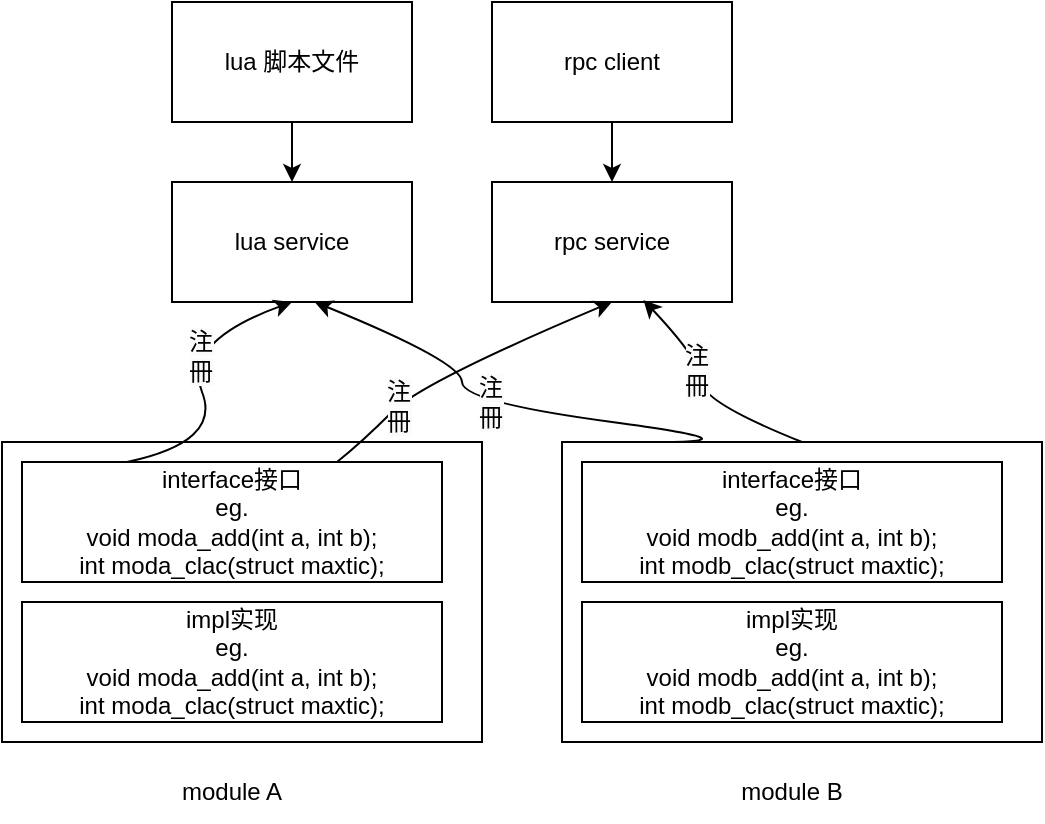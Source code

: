 <mxfile version="26.0.4" pages="7">
  <diagram id="p7Oybe_Z-E568J4LdvRU" name="第 5 页">
    <mxGraphModel dx="780" dy="504" grid="1" gridSize="10" guides="1" tooltips="1" connect="1" arrows="1" fold="1" page="1" pageScale="1" pageWidth="827" pageHeight="1169" math="0" shadow="0">
      <root>
        <mxCell id="0" />
        <mxCell id="1" parent="0" />
        <mxCell id="MAJ0qi9T3jxDejNJMVHi-10" value="" style="rounded=0;whiteSpace=wrap;html=1;" vertex="1" parent="1">
          <mxGeometry x="90" y="240" width="240" height="150" as="geometry" />
        </mxCell>
        <mxCell id="MAJ0qi9T3jxDejNJMVHi-1" value="lua service" style="rounded=0;whiteSpace=wrap;html=1;" vertex="1" parent="1">
          <mxGeometry x="175" y="110" width="120" height="60" as="geometry" />
        </mxCell>
        <mxCell id="MAJ0qi9T3jxDejNJMVHi-2" value="&lt;span style=&quot;background-color: transparent; color: light-dark(rgb(0, 0, 0), rgb(255, 255, 255));&quot;&gt;rpc service&lt;/span&gt;" style="rounded=0;whiteSpace=wrap;html=1;" vertex="1" parent="1">
          <mxGeometry x="335" y="110" width="120" height="60" as="geometry" />
        </mxCell>
        <mxCell id="MAJ0qi9T3jxDejNJMVHi-3" value="interface接口&lt;div&gt;eg.&lt;/div&gt;&lt;div&gt;void moda_add(int a, int b);&lt;/div&gt;&lt;div&gt;int moda_clac(struct maxtic);&lt;/div&gt;" style="rounded=0;whiteSpace=wrap;html=1;" vertex="1" parent="1">
          <mxGeometry x="100" y="250" width="210" height="60" as="geometry" />
        </mxCell>
        <mxCell id="MAJ0qi9T3jxDejNJMVHi-6" value="" style="curved=1;endArrow=classic;html=1;rounded=0;exitX=0.25;exitY=0;exitDx=0;exitDy=0;entryX=0.5;entryY=1;entryDx=0;entryDy=0;" edge="1" parent="1" source="MAJ0qi9T3jxDejNJMVHi-3" target="MAJ0qi9T3jxDejNJMVHi-1">
          <mxGeometry width="50" height="50" relative="1" as="geometry">
            <mxPoint x="150" y="240" as="sourcePoint" />
            <mxPoint x="200" y="190" as="targetPoint" />
            <Array as="points">
              <mxPoint x="200" y="240" />
              <mxPoint x="180" y="190" />
            </Array>
          </mxGeometry>
        </mxCell>
        <mxCell id="MAJ0qi9T3jxDejNJMVHi-21" value="&lt;span style=&quot;font-size: 12px; text-wrap: wrap; background-color: rgb(251, 251, 251);&quot;&gt;注冊&lt;/span&gt;" style="edgeLabel;html=1;align=center;verticalAlign=middle;resizable=0;points=[];" vertex="1" connectable="0" parent="MAJ0qi9T3jxDejNJMVHi-6">
          <mxGeometry x="0.157" y="-6" relative="1" as="geometry">
            <mxPoint as="offset" />
          </mxGeometry>
        </mxCell>
        <mxCell id="MAJ0qi9T3jxDejNJMVHi-9" value="" style="curved=1;endArrow=classic;html=1;rounded=0;exitX=0.75;exitY=0;exitDx=0;exitDy=0;entryX=0.5;entryY=1;entryDx=0;entryDy=0;" edge="1" parent="1" source="MAJ0qi9T3jxDejNJMVHi-3" target="MAJ0qi9T3jxDejNJMVHi-2">
          <mxGeometry width="50" height="50" relative="1" as="geometry">
            <mxPoint x="220" y="240" as="sourcePoint" />
            <mxPoint x="270" y="190" as="targetPoint" />
            <Array as="points">
              <mxPoint x="270" y="240" />
              <mxPoint x="300" y="210" />
            </Array>
          </mxGeometry>
        </mxCell>
        <mxCell id="MAJ0qi9T3jxDejNJMVHi-23" value="&lt;span style=&quot;font-size: 12px; text-wrap: wrap; background-color: rgb(251, 251, 251);&quot;&gt;注冊&lt;/span&gt;" style="edgeLabel;html=1;align=center;verticalAlign=middle;resizable=0;points=[];" vertex="1" connectable="0" parent="MAJ0qi9T3jxDejNJMVHi-9">
          <mxGeometry x="-0.487" y="1" relative="1" as="geometry">
            <mxPoint as="offset" />
          </mxGeometry>
        </mxCell>
        <mxCell id="MAJ0qi9T3jxDejNJMVHi-11" value="impl实现&lt;div&gt;eg.&lt;/div&gt;&lt;div&gt;void moda_add(int a, int b);&lt;/div&gt;&lt;div&gt;int moda_clac(struct maxtic);&lt;/div&gt;" style="rounded=0;whiteSpace=wrap;html=1;" vertex="1" parent="1">
          <mxGeometry x="100" y="320" width="210" height="60" as="geometry" />
        </mxCell>
        <mxCell id="MAJ0qi9T3jxDejNJMVHi-12" value="module A" style="text;html=1;align=center;verticalAlign=middle;whiteSpace=wrap;rounded=0;" vertex="1" parent="1">
          <mxGeometry x="175" y="400" width="60" height="30" as="geometry" />
        </mxCell>
        <mxCell id="MAJ0qi9T3jxDejNJMVHi-13" value="" style="rounded=0;whiteSpace=wrap;html=1;" vertex="1" parent="1">
          <mxGeometry x="370" y="240" width="240" height="150" as="geometry" />
        </mxCell>
        <mxCell id="MAJ0qi9T3jxDejNJMVHi-14" value="interface接口&lt;div&gt;eg.&lt;/div&gt;&lt;div&gt;void modb_add(int a, int b);&lt;/div&gt;&lt;div&gt;int modb_clac(struct maxtic);&lt;/div&gt;" style="rounded=0;whiteSpace=wrap;html=1;" vertex="1" parent="1">
          <mxGeometry x="380" y="250" width="210" height="60" as="geometry" />
        </mxCell>
        <mxCell id="MAJ0qi9T3jxDejNJMVHi-15" value="impl实现&lt;div&gt;eg.&lt;/div&gt;&lt;div&gt;void modb_add(int a, int b);&lt;/div&gt;&lt;div&gt;int modb_clac(struct maxtic);&lt;/div&gt;" style="rounded=0;whiteSpace=wrap;html=1;" vertex="1" parent="1">
          <mxGeometry x="380" y="320" width="210" height="60" as="geometry" />
        </mxCell>
        <mxCell id="MAJ0qi9T3jxDejNJMVHi-16" value="module B" style="text;html=1;align=center;verticalAlign=middle;whiteSpace=wrap;rounded=0;" vertex="1" parent="1">
          <mxGeometry x="455" y="400" width="60" height="30" as="geometry" />
        </mxCell>
        <mxCell id="MAJ0qi9T3jxDejNJMVHi-17" value="" style="curved=1;endArrow=classic;html=1;rounded=0;entryX=0.594;entryY=1;entryDx=0;entryDy=0;entryPerimeter=0;" edge="1" parent="1" target="MAJ0qi9T3jxDejNJMVHi-1">
          <mxGeometry width="50" height="50" relative="1" as="geometry">
            <mxPoint x="420" y="240" as="sourcePoint" />
            <mxPoint x="470" y="190" as="targetPoint" />
            <Array as="points">
              <mxPoint x="470" y="240" />
              <mxPoint x="320" y="220" />
              <mxPoint x="320" y="200" />
            </Array>
          </mxGeometry>
        </mxCell>
        <mxCell id="MAJ0qi9T3jxDejNJMVHi-22" value="&lt;span style=&quot;font-size: 12px; text-wrap: wrap; background-color: rgb(251, 251, 251);&quot;&gt;注冊&lt;/span&gt;" style="edgeLabel;html=1;align=center;verticalAlign=middle;resizable=0;points=[];" vertex="1" connectable="0" parent="MAJ0qi9T3jxDejNJMVHi-17">
          <mxGeometry x="0.251" y="-2" relative="1" as="geometry">
            <mxPoint as="offset" />
          </mxGeometry>
        </mxCell>
        <mxCell id="MAJ0qi9T3jxDejNJMVHi-18" value="" style="curved=1;endArrow=classic;html=1;rounded=0;exitX=0.5;exitY=0;exitDx=0;exitDy=0;entryX=0.631;entryY=0.983;entryDx=0;entryDy=0;entryPerimeter=0;" edge="1" parent="1" source="MAJ0qi9T3jxDejNJMVHi-13" target="MAJ0qi9T3jxDejNJMVHi-2">
          <mxGeometry width="50" height="50" relative="1" as="geometry">
            <mxPoint x="500" y="190" as="sourcePoint" />
            <mxPoint x="550" y="140" as="targetPoint" />
            <Array as="points">
              <mxPoint x="440" y="220" />
              <mxPoint x="440" y="200" />
            </Array>
          </mxGeometry>
        </mxCell>
        <mxCell id="MAJ0qi9T3jxDejNJMVHi-24" value="&lt;span style=&quot;font-size: 12px; text-wrap: wrap; background-color: rgb(251, 251, 251);&quot;&gt;注冊&lt;/span&gt;" style="edgeLabel;html=1;align=center;verticalAlign=middle;resizable=0;points=[];" vertex="1" connectable="0" parent="MAJ0qi9T3jxDejNJMVHi-18">
          <mxGeometry x="0.21" y="3" relative="1" as="geometry">
            <mxPoint as="offset" />
          </mxGeometry>
        </mxCell>
        <mxCell id="MAJ0qi9T3jxDejNJMVHi-28" value="" style="edgeStyle=orthogonalEdgeStyle;rounded=0;orthogonalLoop=1;jettySize=auto;html=1;" edge="1" parent="1" source="MAJ0qi9T3jxDejNJMVHi-25" target="MAJ0qi9T3jxDejNJMVHi-2">
          <mxGeometry relative="1" as="geometry" />
        </mxCell>
        <mxCell id="MAJ0qi9T3jxDejNJMVHi-25" value="rpc client" style="rounded=0;whiteSpace=wrap;html=1;" vertex="1" parent="1">
          <mxGeometry x="335" y="20" width="120" height="60" as="geometry" />
        </mxCell>
        <mxCell id="MAJ0qi9T3jxDejNJMVHi-27" value="" style="edgeStyle=orthogonalEdgeStyle;rounded=0;orthogonalLoop=1;jettySize=auto;html=1;" edge="1" parent="1" source="MAJ0qi9T3jxDejNJMVHi-26" target="MAJ0qi9T3jxDejNJMVHi-1">
          <mxGeometry relative="1" as="geometry" />
        </mxCell>
        <mxCell id="MAJ0qi9T3jxDejNJMVHi-26" value="lua 脚本文件" style="rounded=0;whiteSpace=wrap;html=1;" vertex="1" parent="1">
          <mxGeometry x="175" y="20" width="120" height="60" as="geometry" />
        </mxCell>
      </root>
    </mxGraphModel>
  </diagram>
  <diagram name="第 1 页" id="VSTi608KFLKEBMekwP2m">
    <mxGraphModel dx="1607" dy="504" grid="1" gridSize="10" guides="1" tooltips="1" connect="1" arrows="1" fold="1" page="1" pageScale="1" pageWidth="827" pageHeight="1169" math="0" shadow="0">
      <root>
        <mxCell id="0" />
        <mxCell id="1" parent="0" />
        <mxCell id="kPxSVfT08nMhTzmLxQ3_-5" value="ModuleUser" style="swimlane;fontStyle=1;align=center;verticalAlign=top;childLayout=stackLayout;horizontal=1;startSize=26;horizontalStack=0;resizeParent=1;resizeParentMax=0;resizeLast=0;collapsible=1;marginBottom=0;whiteSpace=wrap;html=1;" parent="1" vertex="1">
          <mxGeometry x="-32" y="320" width="150" height="130" as="geometry">
            <mxRectangle x="320" y="220" width="100" height="30" as="alternateBounds" />
          </mxGeometry>
        </mxCell>
        <mxCell id="kPxSVfT08nMhTzmLxQ3_-6" value="+ field: type" style="text;strokeColor=none;fillColor=none;align=left;verticalAlign=top;spacingLeft=4;spacingRight=4;overflow=hidden;rotatable=0;points=[[0,0.5],[1,0.5]];portConstraint=eastwest;whiteSpace=wrap;html=1;" parent="kPxSVfT08nMhTzmLxQ3_-5" vertex="1">
          <mxGeometry y="26" width="150" height="26" as="geometry" />
        </mxCell>
        <mxCell id="kPxSVfT08nMhTzmLxQ3_-14" value="" style="curved=1;endArrow=classic;html=1;rounded=0;entryX=-0.004;entryY=0.271;entryDx=0;entryDy=0;entryPerimeter=0;" parent="kPxSVfT08nMhTzmLxQ3_-5" target="kPxSVfT08nMhTzmLxQ3_-13" edge="1">
          <mxGeometry width="50" height="50" relative="1" as="geometry">
            <mxPoint x="140" y="100" as="sourcePoint" />
            <mxPoint x="190" y="50" as="targetPoint" />
            <Array as="points">
              <mxPoint x="190" y="100" />
              <mxPoint x="150" y="70" />
            </Array>
          </mxGeometry>
        </mxCell>
        <mxCell id="kPxSVfT08nMhTzmLxQ3_-7" value="" style="line;strokeWidth=1;fillColor=none;align=left;verticalAlign=middle;spacingTop=-1;spacingLeft=3;spacingRight=3;rotatable=0;labelPosition=right;points=[];portConstraint=eastwest;strokeColor=inherit;" parent="kPxSVfT08nMhTzmLxQ3_-5" vertex="1">
          <mxGeometry y="52" width="150" height="8" as="geometry" />
        </mxCell>
        <mxCell id="kPxSVfT08nMhTzmLxQ3_-8" value="+ method(type): Info&lt;div&gt;+method(type): Initialize&lt;/div&gt;&lt;div&gt;&lt;span style=&quot;background-color: rgb(30, 30, 30); color: rgb(212, 212, 212); font-family: Consolas, &amp;quot;Courier New&amp;quot;, monospace; font-size: 14px; white-space: pre;&quot;&gt;&lt;span style=&quot;color: rgb(0, 0, 0); font-family: Helvetica; font-size: 12px; white-space: normal; background-color: rgb(251, 251, 251);&quot;&gt;+method(type): Start&lt;/span&gt;&lt;br&gt;&lt;/span&gt;&lt;/div&gt;&lt;div&gt;&lt;span style=&quot;background-color: rgb(30, 30, 30); color: rgb(212, 212, 212); font-family: Consolas, &amp;quot;Courier New&amp;quot;, monospace; font-size: 14px; white-space: pre;&quot;&gt;&lt;span style=&quot;background-color: rgb(30, 30, 30); color: rgb(212, 212, 212);&quot;&gt;&lt;span style=&quot;color: rgb(0, 0, 0); font-family: Helvetica; font-size: 12px; white-space: normal; background-color: rgb(251, 251, 251);&quot;&gt;+method(type): Shutdown&lt;/span&gt;&lt;br&gt;&lt;/span&gt;&lt;/span&gt;&lt;/div&gt;" style="text;strokeColor=none;fillColor=none;align=left;verticalAlign=top;spacingLeft=4;spacingRight=4;overflow=hidden;rotatable=0;points=[[0,0.5],[1,0.5]];portConstraint=eastwest;whiteSpace=wrap;html=1;" parent="kPxSVfT08nMhTzmLxQ3_-5" vertex="1">
          <mxGeometry y="60" width="150" height="70" as="geometry" />
        </mxCell>
        <mxCell id="kPxSVfT08nMhTzmLxQ3_-10" value="ModuleBase" style="swimlane;fontStyle=1;align=center;verticalAlign=top;childLayout=stackLayout;horizontal=1;startSize=26;horizontalStack=0;resizeParent=1;resizeParentMax=0;resizeLast=0;collapsible=1;marginBottom=0;whiteSpace=wrap;html=1;" parent="1" vertex="1">
          <mxGeometry x="238" y="310" width="176" height="160" as="geometry">
            <mxRectangle x="320" y="220" width="100" height="30" as="alternateBounds" />
          </mxGeometry>
        </mxCell>
        <mxCell id="kPxSVfT08nMhTzmLxQ3_-11" value="+ field: type" style="text;strokeColor=none;fillColor=none;align=left;verticalAlign=top;spacingLeft=4;spacingRight=4;overflow=hidden;rotatable=0;points=[[0,0.5],[1,0.5]];portConstraint=eastwest;whiteSpace=wrap;html=1;" parent="kPxSVfT08nMhTzmLxQ3_-10" vertex="1">
          <mxGeometry y="26" width="176" height="26" as="geometry" />
        </mxCell>
        <mxCell id="kPxSVfT08nMhTzmLxQ3_-12" value="" style="line;strokeWidth=1;fillColor=none;align=left;verticalAlign=middle;spacingTop=-1;spacingLeft=3;spacingRight=3;rotatable=0;labelPosition=right;points=[];portConstraint=eastwest;strokeColor=inherit;" parent="kPxSVfT08nMhTzmLxQ3_-10" vertex="1">
          <mxGeometry y="52" width="176" height="8" as="geometry" />
        </mxCell>
        <mxCell id="kPxSVfT08nMhTzmLxQ3_-13" value="+ method(type): NativeHandle&lt;div&gt;+method(type): module_base&lt;/div&gt;&lt;div&gt;+method(type): GenBase&lt;br&gt;&lt;/div&gt;&lt;div&gt;&lt;span style=&quot;background-color: transparent; color: light-dark(rgb(0, 0, 0), rgb(255, 255, 255));&quot;&gt;module_base={&lt;/span&gt;.proxy_fun=[]()&lt;span style=&quot;background-color: transparent; color: light-dark(rgb(0, 0, 0), rgb(255, 255, 255));&quot;&gt;{&lt;/span&gt;&lt;/div&gt;&lt;div&gt;&lt;span style=&quot;white-space: pre;&quot;&gt;&#x9;&lt;/span&gt;this-&amp;gt;func_ptr()&lt;br&gt;&lt;/div&gt;&lt;div&gt;}}&lt;/div&gt;" style="text;strokeColor=none;fillColor=none;align=left;verticalAlign=top;spacingLeft=4;spacingRight=4;overflow=hidden;rotatable=0;points=[[0,0.5],[1,0.5]];portConstraint=eastwest;whiteSpace=wrap;html=1;" parent="kPxSVfT08nMhTzmLxQ3_-10" vertex="1">
          <mxGeometry y="60" width="176" height="100" as="geometry" />
        </mxCell>
        <mxCell id="kPxSVfT08nMhTzmLxQ3_-15" value="&lt;span style=&quot;color: rgb(0, 0, 0); font-family: Helvetica; font-size: 12px; font-style: normal; font-variant-ligatures: normal; font-variant-caps: normal; font-weight: 400; letter-spacing: normal; orphans: 2; text-align: left; text-indent: 0px; text-transform: none; widows: 2; word-spacing: 0px; -webkit-text-stroke-width: 0px; white-space: normal; background-color: rgb(251, 251, 251); text-decoration-thickness: initial; text-decoration-style: initial; text-decoration-color: initial; float: none; display: inline !important;&quot;&gt;通过GenBase建立连接&lt;/span&gt;" style="text;whiteSpace=wrap;html=1;" parent="1" vertex="1">
          <mxGeometry x="158" y="360" width="80" height="40" as="geometry" />
        </mxCell>
        <mxCell id="kPxSVfT08nMhTzmLxQ3_-16" value="&lt;span style=&quot;color: rgb(0, 0, 0); font-family: Helvetica; font-size: 12px; font-style: normal; font-variant-ligatures: normal; font-variant-caps: normal; font-weight: 400; letter-spacing: normal; orphans: 2; text-align: left; text-indent: 0px; text-transform: none; widows: 2; word-spacing: 0px; -webkit-text-stroke-width: 0px; white-space: normal; background-color: rgb(251, 251, 251); text-decoration-thickness: initial; text-decoration-style: initial; text-decoration-color: initial; float: none; display: inline !important;&quot;&gt;This&lt;/span&gt;&lt;div&gt;&lt;span style=&quot;color: rgb(0, 0, 0); font-family: Helvetica; font-size: 12px; font-style: normal; font-variant-ligatures: normal; font-variant-caps: normal; font-weight: 400; letter-spacing: normal; orphans: 2; text-align: left; text-indent: 0px; text-transform: none; widows: 2; word-spacing: 0px; -webkit-text-stroke-width: 0px; white-space: normal; background-color: rgb(251, 251, 251); text-decoration-thickness: initial; text-decoration-style: initial; text-decoration-color: initial; float: none; display: inline !important;&quot;&gt;func_ptr&lt;br&gt;&lt;/span&gt;&lt;/div&gt;" style="text;whiteSpace=wrap;html=1;" parent="1" vertex="1">
          <mxGeometry x="158" y="410" width="80" height="40" as="geometry" />
        </mxCell>
        <mxCell id="kPxSVfT08nMhTzmLxQ3_-17" value="ModuleManager" style="swimlane;fontStyle=1;align=center;verticalAlign=top;childLayout=stackLayout;horizontal=1;startSize=26;horizontalStack=0;resizeParent=1;resizeParentMax=0;resizeLast=0;collapsible=1;marginBottom=0;whiteSpace=wrap;html=1;" parent="1" vertex="1">
          <mxGeometry x="490" y="310" width="176" height="160" as="geometry">
            <mxRectangle x="320" y="220" width="100" height="30" as="alternateBounds" />
          </mxGeometry>
        </mxCell>
        <mxCell id="kPxSVfT08nMhTzmLxQ3_-18" value="+ field: type" style="text;strokeColor=none;fillColor=none;align=left;verticalAlign=top;spacingLeft=4;spacingRight=4;overflow=hidden;rotatable=0;points=[[0,0.5],[1,0.5]];portConstraint=eastwest;whiteSpace=wrap;html=1;" parent="kPxSVfT08nMhTzmLxQ3_-17" vertex="1">
          <mxGeometry y="26" width="176" height="26" as="geometry" />
        </mxCell>
        <mxCell id="kPxSVfT08nMhTzmLxQ3_-19" value="" style="line;strokeWidth=1;fillColor=none;align=left;verticalAlign=middle;spacingTop=-1;spacingLeft=3;spacingRight=3;rotatable=0;labelPosition=right;points=[];portConstraint=eastwest;strokeColor=inherit;" parent="kPxSVfT08nMhTzmLxQ3_-17" vertex="1">
          <mxGeometry y="52" width="176" height="8" as="geometry" />
        </mxCell>
        <mxCell id="kPxSVfT08nMhTzmLxQ3_-20" value="+ method(type): module_reg(name, module_base)" style="text;strokeColor=none;fillColor=none;align=left;verticalAlign=top;spacingLeft=4;spacingRight=4;overflow=hidden;rotatable=0;points=[[0,0.5],[1,0.5]];portConstraint=eastwest;whiteSpace=wrap;html=1;" parent="kPxSVfT08nMhTzmLxQ3_-17" vertex="1">
          <mxGeometry y="60" width="176" height="100" as="geometry" />
        </mxCell>
        <mxCell id="kPxSVfT08nMhTzmLxQ3_-21" value="" style="shape=flexArrow;endArrow=classic;html=1;rounded=0;" parent="1" edge="1">
          <mxGeometry width="50" height="50" relative="1" as="geometry">
            <mxPoint x="430" y="400" as="sourcePoint" />
            <mxPoint x="480" y="400" as="targetPoint" />
          </mxGeometry>
        </mxCell>
        <mxCell id="kPxSVfT08nMhTzmLxQ3_-22" value="" style="endArrow=classic;html=1;rounded=0;" parent="1" edge="1">
          <mxGeometry width="50" height="50" relative="1" as="geometry">
            <mxPoint x="-30" y="560" as="sourcePoint" />
            <mxPoint x="-30" y="740" as="targetPoint" />
          </mxGeometry>
        </mxCell>
        <mxCell id="kPxSVfT08nMhTzmLxQ3_-25" value="FirstDemo实例生成函数注册" style="text;html=1;align=center;verticalAlign=middle;whiteSpace=wrap;rounded=0;" parent="1" vertex="1">
          <mxGeometry x="-12" y="570" width="170" height="30" as="geometry" />
        </mxCell>
        <mxCell id="kPxSVfT08nMhTzmLxQ3_-26" value="&lt;div style=&quot;font-family: Consolas, &amp;quot;Courier New&amp;quot;, monospace; font-size: 14px; line-height: 19px; white-space: pre;&quot;&gt;&lt;div style=&quot;&quot;&gt;&lt;span&gt;FirstDemo实例生成函数注册&lt;/span&gt;&lt;/div&gt;&lt;div style=&quot;&quot;&gt;&lt;span&gt;FirstDemo实例化生成&lt;/span&gt;&lt;/div&gt;&lt;div style=&quot;&quot;&gt;&lt;span&gt;FirstDemo初始化&lt;/span&gt;&lt;/div&gt;&lt;div style=&quot;&quot;&gt;&lt;span&gt;DemoProxy实例化生成&lt;/span&gt;&lt;/div&gt;&lt;div style=&quot;&quot;&gt;&lt;span&gt;存储入库&lt;/span&gt;&lt;/div&gt;&lt;/div&gt;" style="text;html=1;align=center;verticalAlign=middle;whiteSpace=wrap;rounded=0;opacity=0;fontColor=default;" parent="1" vertex="1">
          <mxGeometry x="320" y="540" width="170" height="170" as="geometry" />
        </mxCell>
        <mxCell id="YwEZMmjViKDjky2_eQfH-1" value="" style="rounded=0;whiteSpace=wrap;html=1;" vertex="1" parent="1">
          <mxGeometry x="90" y="830" width="120" height="60" as="geometry" />
        </mxCell>
      </root>
    </mxGraphModel>
  </diagram>
  <diagram id="xKU29Tb6gQPMA29-e2wB" name="逻辑视图">
    <mxGraphModel dx="780" dy="504" grid="1" gridSize="10" guides="1" tooltips="1" connect="1" arrows="1" fold="1" page="1" pageScale="1" pageWidth="827" pageHeight="1169" math="0" shadow="0">
      <root>
        <mxCell id="0" />
        <mxCell id="1" parent="0" />
        <mxCell id="LCYh5nQQWSamm7BlQb3J-1" value="OmniRT" style="rounded=0;whiteSpace=wrap;html=1;" vertex="1" parent="1">
          <mxGeometry x="40" y="780" width="600" height="60" as="geometry" />
        </mxCell>
        <mxCell id="LCYh5nQQWSamm7BlQb3J-2" value="配置模块" style="rounded=0;whiteSpace=wrap;html=1;" vertex="1" parent="1">
          <mxGeometry x="190" y="720" width="120" height="60" as="geometry" />
        </mxCell>
        <mxCell id="LCYh5nQQWSamm7BlQb3J-3" value="规划模块" style="rounded=0;whiteSpace=wrap;html=1;" vertex="1" parent="1">
          <mxGeometry x="350" y="720" width="120" height="60" as="geometry" />
        </mxCell>
        <mxCell id="LCYh5nQQWSamm7BlQb3J-4" value="控制模块" style="rounded=0;whiteSpace=wrap;html=1;" vertex="1" parent="1">
          <mxGeometry x="490" y="720" width="120" height="60" as="geometry" />
        </mxCell>
        <mxCell id="LCYh5nQQWSamm7BlQb3J-5" value="译码模块" style="rounded=0;whiteSpace=wrap;html=1;" vertex="1" parent="1">
          <mxGeometry x="190" y="630" width="120" height="60" as="geometry" />
        </mxCell>
        <mxCell id="LCYh5nQQWSamm7BlQb3J-6" value="执行模块" style="rounded=0;whiteSpace=wrap;html=1;" vertex="1" parent="1">
          <mxGeometry x="350" y="630" width="120" height="60" as="geometry" />
        </mxCell>
        <mxCell id="LCYh5nQQWSamm7BlQb3J-7" value="总线模块" style="rounded=0;whiteSpace=wrap;html=1;" vertex="1" parent="1">
          <mxGeometry x="350" y="555" width="120" height="60" as="geometry" />
        </mxCell>
        <mxCell id="LCYh5nQQWSamm7BlQb3J-8" value="API模块" style="rounded=0;whiteSpace=wrap;html=1;" vertex="1" parent="1">
          <mxGeometry x="190" y="555" width="120" height="60" as="geometry" />
        </mxCell>
        <mxCell id="LCYh5nQQWSamm7BlQb3J-9" value="参数模块" style="rounded=0;whiteSpace=wrap;html=1;" vertex="1" parent="1">
          <mxGeometry x="40" y="720" width="120" height="60" as="geometry" />
        </mxCell>
      </root>
    </mxGraphModel>
  </diagram>
  <diagram id="-MsQ6N11iNX7wWlk4sUh" name="服务管理-逻辑视图">
    <mxGraphModel dx="780" dy="504" grid="1" gridSize="10" guides="1" tooltips="1" connect="1" arrows="1" fold="1" page="1" pageScale="1" pageWidth="827" pageHeight="1169" math="0" shadow="0">
      <root>
        <mxCell id="0" />
        <mxCell id="1" parent="0" />
        <mxCell id="ykf91wH8J-U3qJY3LqKa-13" value="" style="rounded=0;whiteSpace=wrap;html=1;" vertex="1" parent="1">
          <mxGeometry x="100" y="190" width="460" height="280" as="geometry" />
        </mxCell>
        <mxCell id="ykf91wH8J-U3qJY3LqKa-14" value="" style="rounded=0;whiteSpace=wrap;html=1;" vertex="1" parent="1">
          <mxGeometry x="100" y="27" width="460" height="150" as="geometry" />
        </mxCell>
        <mxCell id="ykf91wH8J-U3qJY3LqKa-1" value="DemoBase" style="rounded=0;whiteSpace=wrap;html=1;" vertex="1" parent="1">
          <mxGeometry x="170" y="400" width="380" height="60" as="geometry" />
        </mxCell>
        <mxCell id="ykf91wH8J-U3qJY3LqKa-2" value="FirstDemo" style="rounded=0;whiteSpace=wrap;html=1;" vertex="1" parent="1">
          <mxGeometry x="170" y="330" width="120" height="60" as="geometry" />
        </mxCell>
        <mxCell id="ykf91wH8J-U3qJY3LqKa-3" value="DemoManager" style="rounded=0;whiteSpace=wrap;html=1;" vertex="1" parent="1">
          <mxGeometry x="300" y="260" width="250" height="60" as="geometry" />
        </mxCell>
        <mxCell id="ykf91wH8J-U3qJY3LqKa-4" value="DemoProxy" style="rounded=0;whiteSpace=wrap;html=1;" vertex="1" parent="1">
          <mxGeometry x="170" y="190" width="120" height="60" as="geometry" />
        </mxCell>
        <mxCell id="ykf91wH8J-U3qJY3LqKa-5" value="DemoManagerProxy" style="rounded=0;whiteSpace=wrap;html=1;" vertex="1" parent="1">
          <mxGeometry x="300" y="190" width="250" height="60" as="geometry" />
        </mxCell>
        <mxCell id="ykf91wH8J-U3qJY3LqKa-6" value="demo_base_t" style="rounded=0;whiteSpace=wrap;html=1;" vertex="1" parent="1">
          <mxGeometry x="170" y="107" width="120" height="60" as="geometry" />
        </mxCell>
        <mxCell id="ykf91wH8J-U3qJY3LqKa-7" value="DemoRef" style="rounded=0;whiteSpace=wrap;html=1;" vertex="1" parent="1">
          <mxGeometry x="170" y="37" width="380" height="60" as="geometry" />
        </mxCell>
        <mxCell id="ykf91wH8J-U3qJY3LqKa-8" value="xxxDemo" style="rounded=0;whiteSpace=wrap;html=1;" vertex="1" parent="1">
          <mxGeometry x="430" y="330" width="120" height="60" as="geometry" />
        </mxCell>
        <mxCell id="ykf91wH8J-U3qJY3LqKa-9" value="demo_manager_base_t" style="rounded=0;whiteSpace=wrap;html=1;" vertex="1" parent="1">
          <mxGeometry x="300" y="107" width="250" height="60" as="geometry" />
        </mxCell>
        <mxCell id="ykf91wH8J-U3qJY3LqKa-10" value="xxxDemo" style="rounded=0;whiteSpace=wrap;html=1;" vertex="1" parent="1">
          <mxGeometry x="300" y="330" width="120" height="60" as="geometry" />
        </mxCell>
        <mxCell id="ykf91wH8J-U3qJY3LqKa-11" value="" style="endArrow=none;dashed=1;html=1;rounded=0;" edge="1" parent="1">
          <mxGeometry width="50" height="50" relative="1" as="geometry">
            <mxPoint x="80" y="183" as="sourcePoint" />
            <mxPoint x="560.185" y="183" as="targetPoint" />
          </mxGeometry>
        </mxCell>
        <mxCell id="ykf91wH8J-U3qJY3LqKa-15" value="interface" style="text;html=1;align=center;verticalAlign=middle;whiteSpace=wrap;rounded=0;" vertex="1" parent="1">
          <mxGeometry x="110" y="87" width="60" height="30" as="geometry" />
        </mxCell>
        <mxCell id="ykf91wH8J-U3qJY3LqKa-16" value="impl" style="text;html=1;align=center;verticalAlign=middle;whiteSpace=wrap;rounded=0;" vertex="1" parent="1">
          <mxGeometry x="110" y="290" width="60" height="30" as="geometry" />
        </mxCell>
      </root>
    </mxGraphModel>
  </diagram>
  <diagram id="WC0XONOTPZS_5IwyJ3Rm" name="服务管理-运行视图">
    <mxGraphModel dx="2777" dy="2429" grid="1" gridSize="10" guides="1" tooltips="1" connect="1" arrows="1" fold="1" page="1" pageScale="1" pageWidth="827" pageHeight="1169" math="0" shadow="0">
      <root>
        <mxCell id="0" />
        <mxCell id="1" parent="0" />
        <mxCell id="3BROu0-sg-WASQtbYoOd-1" value="DemoManager" style="shape=umlLifeline;perimeter=lifelinePerimeter;whiteSpace=wrap;container=1;dropTarget=0;collapsible=0;recursiveResize=0;outlineConnect=0;portConstraint=eastwest;newEdgeStyle={&quot;edgeStyle&quot;:&quot;elbowEdgeStyle&quot;,&quot;elbow&quot;:&quot;vertical&quot;,&quot;curved&quot;:0,&quot;rounded&quot;:0};size=65;" vertex="1" parent="1">
          <mxGeometry x="20" y="-31" width="150" height="613" as="geometry" />
        </mxCell>
        <mxCell id="3BROu0-sg-WASQtbYoOd-2" value="FirstDemo:DemoBase" style="shape=umlLifeline;perimeter=lifelinePerimeter;whiteSpace=wrap;container=1;dropTarget=0;collapsible=0;recursiveResize=0;outlineConnect=0;portConstraint=eastwest;newEdgeStyle={&quot;edgeStyle&quot;:&quot;elbowEdgeStyle&quot;,&quot;elbow&quot;:&quot;vertical&quot;,&quot;curved&quot;:0,&quot;rounded&quot;:0};size=65;" vertex="1" parent="1">
          <mxGeometry x="291" y="-31" width="150" height="613" as="geometry" />
        </mxCell>
        <mxCell id="3BROu0-sg-WASQtbYoOd-3" value="DemoBase" style="shape=umlLifeline;perimeter=lifelinePerimeter;whiteSpace=wrap;container=1;dropTarget=0;collapsible=0;recursiveResize=0;outlineConnect=0;portConstraint=eastwest;newEdgeStyle={&quot;edgeStyle&quot;:&quot;elbowEdgeStyle&quot;,&quot;elbow&quot;:&quot;vertical&quot;,&quot;curved&quot;:0,&quot;rounded&quot;:0};size=65;" vertex="1" parent="1">
          <mxGeometry x="491" y="-31" width="150" height="613" as="geometry" />
        </mxCell>
        <mxCell id="3BROu0-sg-WASQtbYoOd-6" value="初始化FirstDemo" style="verticalAlign=bottom;edgeStyle=elbowEdgeStyle;elbow=vertical;curved=0;rounded=0;endArrow=block;" edge="1" parent="1" source="3BROu0-sg-WASQtbYoOd-1" target="3BROu0-sg-WASQtbYoOd-2">
          <mxGeometry relative="1" as="geometry">
            <Array as="points">
              <mxPoint x="239" y="277" />
            </Array>
          </mxGeometry>
        </mxCell>
        <mxCell id="3BROu0-sg-WASQtbYoOd-7" value="创建DemoProxy实例" style="verticalAlign=bottom;edgeStyle=elbowEdgeStyle;elbow=vertical;curved=0;rounded=0;endArrow=block;" edge="1" parent="1" source="3BROu0-sg-WASQtbYoOd-1" target="3BROu0-sg-WASQtbYoOd-17">
          <mxGeometry relative="1" as="geometry">
            <Array as="points">
              <mxPoint x="339" y="378" />
            </Array>
          </mxGeometry>
        </mxCell>
        <mxCell id="3BROu0-sg-WASQtbYoOd-9" value="初始化" style="fillColor=#ffff88;strokeColor=#9E916F;" vertex="1" parent="1">
          <mxGeometry x="20" y="70" width="150" height="33" as="geometry" />
        </mxCell>
        <mxCell id="3BROu0-sg-WASQtbYoOd-10" value="FirstDemo实例化生成" style="fillColor=#ffff88;strokeColor=#9E916F;" vertex="1" parent="1">
          <mxGeometry x="279.5" y="210" width="173" height="49" as="geometry" />
        </mxCell>
        <mxCell id="3BROu0-sg-WASQtbYoOd-11" value="FirstDemo初始化" style="fillColor=#ffff88;strokeColor=#9E916F;" vertex="1" parent="1">
          <mxGeometry x="291" y="297" width="150" height="49" as="geometry" />
        </mxCell>
        <mxCell id="3BROu0-sg-WASQtbYoOd-12" value="DemoBase实例化生成" style="fillColor=#ffff88;strokeColor=#9E916F;" vertex="1" parent="1">
          <mxGeometry x="470" y="240" width="182" height="49" as="geometry" />
        </mxCell>
        <mxCell id="3BROu0-sg-WASQtbYoOd-14" value="创建FirstDemo实例" style="verticalAlign=bottom;edgeStyle=elbowEdgeStyle;elbow=vertical;curved=0;rounded=0;endArrow=block;" edge="1" parent="1">
          <mxGeometry x="0.003" relative="1" as="geometry">
            <Array as="points">
              <mxPoint x="239" y="200" />
            </Array>
            <mxPoint x="95" y="200" as="sourcePoint" />
            <mxPoint x="366" y="200" as="targetPoint" />
            <mxPoint as="offset" />
          </mxGeometry>
        </mxCell>
        <mxCell id="3BROu0-sg-WASQtbYoOd-16" value="注册FirstDemo实例生成函数" style="verticalAlign=bottom;edgeStyle=elbowEdgeStyle;elbow=vertical;curved=0;rounded=0;endArrow=classic;startArrow=none;startFill=0;endFill=1;" edge="1" parent="1">
          <mxGeometry x="0.004" relative="1" as="geometry">
            <Array as="points">
              <mxPoint x="239" y="118" />
            </Array>
            <mxPoint x="94.167" y="118" as="sourcePoint" />
            <mxPoint x="365.5" y="118" as="targetPoint" />
            <mxPoint as="offset" />
          </mxGeometry>
        </mxCell>
        <mxCell id="3BROu0-sg-WASQtbYoOd-17" value="DemoProxy" style="shape=umlLifeline;perimeter=lifelinePerimeter;whiteSpace=wrap;container=1;dropTarget=0;collapsible=0;recursiveResize=0;outlineConnect=0;portConstraint=eastwest;newEdgeStyle={&quot;edgeStyle&quot;:&quot;elbowEdgeStyle&quot;,&quot;elbow&quot;:&quot;vertical&quot;,&quot;curved&quot;:0,&quot;rounded&quot;:0};size=65;" vertex="1" parent="1">
          <mxGeometry x="686" y="-31" width="150" height="613" as="geometry" />
        </mxCell>
        <mxCell id="3BROu0-sg-WASQtbYoOd-18" value="DemoProxy实例化生成" style="fillColor=#ffff88;strokeColor=#9E916F;" vertex="1" parent="1">
          <mxGeometry x="670" y="398" width="182" height="49" as="geometry" />
        </mxCell>
        <mxCell id="3BROu0-sg-WASQtbYoOd-20" value="创建DemoBase实例" style="verticalAlign=bottom;edgeStyle=elbowEdgeStyle;elbow=vertical;curved=0;rounded=0;endArrow=block;exitX=1.006;exitY=0.199;exitDx=0;exitDy=0;exitPerimeter=0;" edge="1" parent="1" source="3BROu0-sg-WASQtbYoOd-10">
          <mxGeometry x="0.003" relative="1" as="geometry">
            <Array as="points" />
            <mxPoint x="450" y="220" as="sourcePoint" />
            <mxPoint x="562" y="220" as="targetPoint" />
            <mxPoint as="offset" />
          </mxGeometry>
        </mxCell>
        <mxCell id="DNxrzylJLehJVt_wCAE7-2" value="" style="verticalAlign=bottom;edgeStyle=elbowEdgeStyle;elbow=vertical;curved=0;rounded=0;endArrow=classic;startArrow=none;startFill=0;endFill=1;" edge="1" parent="1" target="DNxrzylJLehJVt_wCAE7-1">
          <mxGeometry x="0.004" relative="1" as="geometry">
            <Array as="points" />
            <mxPoint x="94.5" y="170" as="sourcePoint" />
            <mxPoint x="365.5" y="170" as="targetPoint" />
            <mxPoint as="offset" />
          </mxGeometry>
        </mxCell>
        <mxCell id="DNxrzylJLehJVt_wCAE7-1" value="更新demo_gen_func_map" style="fillColor=#ffff88;strokeColor=#9E916F;" vertex="1" parent="1">
          <mxGeometry y="129" width="202" height="49" as="geometry" />
        </mxCell>
        <mxCell id="9s3Ks94ePPxAEvtDdo5A-1" value="更新demo_proxy_map" style="fillColor=#ffff88;strokeColor=#9E916F;" vertex="1" parent="1">
          <mxGeometry x="6.5" y="440" width="177" height="49" as="geometry" />
        </mxCell>
        <mxCell id="9s3Ks94ePPxAEvtDdo5A-2" value="更新demo_manager_proxy_map" style="fillColor=#ffff88;strokeColor=#9E916F;" vertex="1" parent="1">
          <mxGeometry x="3.5" y="510" width="183" height="49" as="geometry" />
        </mxCell>
        <mxCell id="YUXu9Gm3YX3Xu-oetvga-1" value="APP" style="shape=umlLifeline;perimeter=lifelinePerimeter;whiteSpace=wrap;container=1;dropTarget=0;collapsible=0;recursiveResize=0;outlineConnect=0;portConstraint=eastwest;newEdgeStyle={&quot;edgeStyle&quot;:&quot;elbowEdgeStyle&quot;,&quot;elbow&quot;:&quot;vertical&quot;,&quot;curved&quot;:0,&quot;rounded&quot;:0};size=65;" vertex="1" parent="1">
          <mxGeometry x="-200" y="-31" width="150" height="613" as="geometry" />
        </mxCell>
        <mxCell id="YUXu9Gm3YX3Xu-oetvga-2" value="启动DemoMnanager" style="verticalAlign=bottom;edgeStyle=elbowEdgeStyle;elbow=vertical;curved=0;rounded=0;endArrow=classic;startArrow=none;startFill=0;endFill=1;" edge="1" parent="1">
          <mxGeometry x="0.004" relative="1" as="geometry">
            <Array as="points">
              <mxPoint x="14.83" y="60" />
            </Array>
            <mxPoint x="-125.241" y="60" as="sourcePoint" />
            <mxPoint x="94.5" y="60" as="targetPoint" />
            <mxPoint as="offset" />
          </mxGeometry>
        </mxCell>
      </root>
    </mxGraphModel>
  </diagram>
  <diagram id="ALeMysk5ZyXb8y8FSzN0" name="模块管理-运行视图">
    <mxGraphModel dx="780" dy="504" grid="1" gridSize="10" guides="1" tooltips="1" connect="1" arrows="1" fold="1" page="1" pageScale="1" pageWidth="827" pageHeight="1169" math="0" shadow="0">
      <root>
        <mxCell id="0" />
        <mxCell id="1" parent="0" />
        <mxCell id="J2jfcOY7175mHG0XPgTb-1" value="APP" style="shape=umlLifeline;perimeter=lifelinePerimeter;whiteSpace=wrap;container=1;dropTarget=0;collapsible=0;recursiveResize=0;outlineConnect=0;portConstraint=eastwest;newEdgeStyle={&quot;edgeStyle&quot;:&quot;elbowEdgeStyle&quot;,&quot;elbow&quot;:&quot;vertical&quot;,&quot;curved&quot;:0,&quot;rounded&quot;:0};size=65;" parent="1" vertex="1">
          <mxGeometry x="20" y="20" width="150" height="1231" as="geometry" />
        </mxCell>
        <mxCell id="J2jfcOY7175mHG0XPgTb-2" value="ModuleManager" style="shape=umlLifeline;perimeter=lifelinePerimeter;whiteSpace=wrap;container=1;dropTarget=0;collapsible=0;recursiveResize=0;outlineConnect=0;portConstraint=eastwest;newEdgeStyle={&quot;edgeStyle&quot;:&quot;elbowEdgeStyle&quot;,&quot;elbow&quot;:&quot;vertical&quot;,&quot;curved&quot;:0,&quot;rounded&quot;:0};size=65;" parent="1" vertex="1">
          <mxGeometry x="257" y="20" width="150" height="1231" as="geometry" />
        </mxCell>
        <mxCell id="J2jfcOY7175mHG0XPgTb-3" value="Module" style="shape=umlLifeline;perimeter=lifelinePerimeter;whiteSpace=wrap;container=1;dropTarget=0;collapsible=0;recursiveResize=0;outlineConnect=0;portConstraint=eastwest;newEdgeStyle={&quot;edgeStyle&quot;:&quot;elbowEdgeStyle&quot;,&quot;elbow&quot;:&quot;vertical&quot;,&quot;curved&quot;:0,&quot;rounded&quot;:0};size=65;" parent="1" vertex="1">
          <mxGeometry x="457" y="20" width="150" height="1231" as="geometry" />
        </mxCell>
        <mxCell id="J2jfcOY7175mHG0XPgTb-4" value="DemoManagerProxy" style="shape=umlLifeline;perimeter=lifelinePerimeter;whiteSpace=wrap;container=1;dropTarget=0;collapsible=0;recursiveResize=0;outlineConnect=0;portConstraint=eastwest;newEdgeStyle={&quot;edgeStyle&quot;:&quot;elbowEdgeStyle&quot;,&quot;elbow&quot;:&quot;vertical&quot;,&quot;curved&quot;:0,&quot;rounded&quot;:0};size=65;" parent="1" vertex="1">
          <mxGeometry x="657" y="20" width="150" height="1231" as="geometry" />
        </mxCell>
        <mxCell id="J2jfcOY7175mHG0XPgTb-6" value="alt" style="shape=umlFrame;dashed=1;pointerEvents=0;dropTarget=0;strokeColor=#B3B3B3;height=20;width=30" parent="1" vertex="1">
          <mxGeometry x="321" y="630" width="496" height="245" as="geometry" />
        </mxCell>
        <mxCell id="J2jfcOY7175mHG0XPgTb-7" value="[首次创建]" style="text;strokeColor=none;fillColor=none;align=center;verticalAlign=middle;whiteSpace=wrap;" parent="J2jfcOY7175mHG0XPgTb-6" vertex="1">
          <mxGeometry x="30" width="466" height="20" as="geometry" />
        </mxCell>
        <mxCell id="J2jfcOY7175mHG0XPgTb-8" value="[已存在]" style="shape=line;dashed=1;whiteSpace=wrap;verticalAlign=top;labelPosition=center;verticalLabelPosition=middle;align=center;strokeColor=#B3B3B3;" parent="J2jfcOY7175mHG0XPgTb-6" vertex="1">
          <mxGeometry y="152" width="496" height="4" as="geometry" />
        </mxCell>
        <mxCell id="J2jfcOY7175mHG0XPgTb-9" value="初始化ModuleManager" style="verticalAlign=bottom;edgeStyle=elbowEdgeStyle;elbow=vertical;curved=0;rounded=0;endArrow=block;" parent="1" source="J2jfcOY7175mHG0XPgTb-1" target="J2jfcOY7175mHG0XPgTb-2" edge="1">
          <mxGeometry relative="1" as="geometry">
            <Array as="points">
              <mxPoint x="222" y="176" />
            </Array>
          </mxGeometry>
        </mxCell>
        <mxCell id="J2jfcOY7175mHG0XPgTb-11" value="注册用户Module" style="verticalAlign=bottom;edgeStyle=elbowEdgeStyle;elbow=vertical;curved=0;rounded=0;endArrow=block;" parent="1" source="J2jfcOY7175mHG0XPgTb-2" target="J2jfcOY7175mHG0XPgTb-3" edge="1">
          <mxGeometry relative="1" as="geometry">
            <Array as="points">
              <mxPoint x="441" y="359" />
            </Array>
          </mxGeometry>
        </mxCell>
        <mxCell id="J2jfcOY7175mHG0XPgTb-12" value="加载Module配置" style="verticalAlign=bottom;edgeStyle=elbowEdgeStyle;elbow=vertical;curved=0;rounded=0;endArrow=block;" parent="1" source="J2jfcOY7175mHG0XPgTb-2" target="J2jfcOY7175mHG0XPgTb-3" edge="1">
          <mxGeometry relative="1" as="geometry">
            <Array as="points">
              <mxPoint x="441" y="460" />
            </Array>
          </mxGeometry>
        </mxCell>
        <mxCell id="J2jfcOY7175mHG0XPgTb-13" value="创建Module实例" style="verticalAlign=bottom;edgeStyle=elbowEdgeStyle;elbow=vertical;curved=0;rounded=0;endArrow=block;" parent="1" source="J2jfcOY7175mHG0XPgTb-2" target="J2jfcOY7175mHG0XPgTb-3" edge="1">
          <mxGeometry relative="1" as="geometry">
            <Array as="points">
              <mxPoint x="441" y="561" />
            </Array>
          </mxGeometry>
        </mxCell>
        <mxCell id="J2jfcOY7175mHG0XPgTb-14" value="创建ModuleProxy" style="verticalAlign=bottom;edgeStyle=elbowEdgeStyle;elbow=vertical;curved=0;rounded=0;endArrow=block;" parent="1" source="J2jfcOY7175mHG0XPgTb-2" target="J2jfcOY7175mHG0XPgTb-4" edge="1">
          <mxGeometry relative="1" as="geometry">
            <Array as="points">
              <mxPoint x="541" y="708" />
            </Array>
          </mxGeometry>
        </mxCell>
        <mxCell id="J2jfcOY7175mHG0XPgTb-15" value="获取已有ModuleProxy" style="verticalAlign=bottom;edgeStyle=elbowEdgeStyle;elbow=vertical;curved=0;rounded=0;endArrow=block;" parent="1" source="J2jfcOY7175mHG0XPgTb-2" target="J2jfcOY7175mHG0XPgTb-4" edge="1">
          <mxGeometry relative="1" as="geometry">
            <Array as="points">
              <mxPoint x="541" y="855" />
            </Array>
          </mxGeometry>
        </mxCell>
        <mxCell id="J2jfcOY7175mHG0XPgTb-17" value="更新Module注册表" style="curved=1;dashed=1;dashPattern=2 3;endArrow=block;rounded=0;" parent="1" source="J2jfcOY7175mHG0XPgTb-2" target="J2jfcOY7175mHG0XPgTb-2" edge="1">
          <mxGeometry relative="1" as="geometry">
            <Array as="points">
              <mxPoint x="383" y="1018" />
              <mxPoint x="383" y="1048" />
            </Array>
          </mxGeometry>
        </mxCell>
        <mxCell id="J2jfcOY7175mHG0XPgTb-18" value="系统启动" style="fillColor=#ffff88;strokeColor=#9E916F;" parent="1" vertex="1">
          <mxGeometry x="20" y="95" width="150" height="49" as="geometry" />
        </mxCell>
        <mxCell id="J2jfcOY7175mHG0XPgTb-19" value="启动流程" style="fillColor=#ffff88;strokeColor=#9E916F;" parent="1" vertex="1">
          <mxGeometry x="257" y="196" width="150" height="49" as="geometry" />
        </mxCell>
        <mxCell id="J2jfcOY7175mHG0XPgTb-20" value="Module注册完成" style="fillColor=#ffff88;strokeColor=#9E916F;" parent="1" vertex="1">
          <mxGeometry x="457" y="379" width="150" height="49" as="geometry" />
        </mxCell>
        <mxCell id="J2jfcOY7175mHG0XPgTb-21" value="配置加载完成" style="fillColor=#ffff88;strokeColor=#9E916F;" parent="1" vertex="1">
          <mxGeometry x="457" y="480" width="150" height="49" as="geometry" />
        </mxCell>
        <mxCell id="J2jfcOY7175mHG0XPgTb-22" value="实例化生成" style="fillColor=#ffff88;strokeColor=#9E916F;" parent="1" vertex="1">
          <mxGeometry x="457" y="581" width="150" height="49" as="geometry" />
        </mxCell>
        <mxCell id="J2jfcOY7175mHG0XPgTb-23" value="Manager Proxy实例化" style="fillColor=#ffff88;strokeColor=#9E916F;" parent="1" vertex="1">
          <mxGeometry x="657" y="728" width="150" height="49" as="geometry" />
        </mxCell>
        <mxCell id="J2jfcOY7175mHG0XPgTb-24" value="ModuleWithProxy初始化" style="fillColor=#ffff88;strokeColor=#9E916F;" parent="1" vertex="1">
          <mxGeometry x="234.5" y="930" width="195" height="49" as="geometry" />
        </mxCell>
        <mxCell id="J2jfcOY7175mHG0XPgTb-25" value="数据持久化完成" style="fillColor=#ffff88;strokeColor=#9E916F;" parent="1" vertex="1">
          <mxGeometry x="257" y="1068" width="150" height="49" as="geometry" />
        </mxCell>
        <mxCell id="J2jfcOY7175mHG0XPgTb-26" value="系统就绪" style="fillColor=#ffff88;strokeColor=#9E916F;" parent="1" vertex="1">
          <mxGeometry x="20" y="1117" width="150" height="49" as="geometry" />
        </mxCell>
        <mxCell id="ckf_6GZrK3yqK8e15KpF-2" value="绑定Module与Proxy" style="curved=1;dashed=1;dashPattern=2 3;endArrow=block;rounded=0;" parent="1" edge="1">
          <mxGeometry x="0.003" relative="1" as="geometry">
            <Array as="points">
              <mxPoint x="381" y="890" />
              <mxPoint x="381" y="920" />
            </Array>
            <mxPoint x="330" y="890" as="sourcePoint" />
            <mxPoint x="330" y="920" as="targetPoint" />
            <mxPoint as="offset" />
          </mxGeometry>
        </mxCell>
        <mxCell id="B__Vl_kgHhSWL_6CTbcg-1" value="获取已有SubManagerProxy（pub/sub）" style="verticalAlign=bottom;edgeStyle=elbowEdgeStyle;elbow=vertical;curved=0;rounded=0;endArrow=block;" edge="1" parent="1">
          <mxGeometry relative="1" as="geometry">
            <Array as="points">
              <mxPoint x="541" y="990" />
            </Array>
            <mxPoint x="332" y="990" as="sourcePoint" />
            <mxPoint x="732" y="990" as="targetPoint" />
          </mxGeometry>
        </mxCell>
      </root>
    </mxGraphModel>
  </diagram>
  <diagram id="hLlDIVeTUkXfUr9nNusP" name="第 6 页">
    <mxGraphModel dx="918" dy="593" grid="1" gridSize="10" guides="1" tooltips="1" connect="1" arrows="1" fold="1" page="1" pageScale="1" pageWidth="827" pageHeight="1169" math="0" shadow="0">
      <root>
        <mxCell id="0" />
        <mxCell id="1" parent="0" />
        <mxCell id="JMgqxyzAIt-t3KqMlSll-37" value="module B" style="whiteSpace=wrap;strokeWidth=2;" vertex="1" parent="1">
          <mxGeometry x="20" y="324" width="292" height="499" as="geometry" />
        </mxCell>
        <mxCell id="JMgqxyzAIt-t3KqMlSll-38" value="module A" style="whiteSpace=wrap;strokeWidth=2;" vertex="1" parent="1">
          <mxGeometry x="332" y="324" width="292" height="499" as="geometry" />
        </mxCell>
        <mxCell id="JMgqxyzAIt-t3KqMlSll-39" value="lua 脚本文件" style="fillColor=none;strokeColor=none;" vertex="1" parent="1">
          <mxGeometry x="152" y="20" width="151" height="54" as="geometry" />
        </mxCell>
        <mxCell id="JMgqxyzAIt-t3KqMlSll-40" value="o" style="ellipse;aspect=fixed;strokeWidth=2;whiteSpace=wrap;" vertex="1" parent="1">
          <mxGeometry x="216" y="124" width="24" height="24" as="geometry" />
        </mxCell>
        <mxCell id="JMgqxyzAIt-t3KqMlSll-41" value="lua service" style="fillColor=none;strokeColor=none;" vertex="1" parent="1">
          <mxGeometry x="159" y="198" width="137" height="54" as="geometry" />
        </mxCell>
        <mxCell id="JMgqxyzAIt-t3KqMlSll-42" value="rpc client" style="fillColor=none;strokeColor=none;" vertex="1" parent="1">
          <mxGeometry x="353" y="20" width="129" height="54" as="geometry" />
        </mxCell>
        <mxCell id="JMgqxyzAIt-t3KqMlSll-43" value="o" style="ellipse;aspect=fixed;strokeWidth=2;whiteSpace=wrap;" vertex="1" parent="1">
          <mxGeometry x="405" y="124" width="24" height="24" as="geometry" />
        </mxCell>
        <mxCell id="JMgqxyzAIt-t3KqMlSll-44" value="rpc service" style="fillColor=none;strokeColor=none;" vertex="1" parent="1">
          <mxGeometry x="348" y="198" width="138" height="54" as="geometry" />
        </mxCell>
        <mxCell id="JMgqxyzAIt-t3KqMlSll-45" value="o" style="ellipse;aspect=fixed;strokeWidth=2;whiteSpace=wrap;" vertex="1" parent="1">
          <mxGeometry x="401" y="349" width="24" height="24" as="geometry" />
        </mxCell>
        <mxCell id="JMgqxyzAIt-t3KqMlSll-46" value="o" style="ellipse;aspect=fixed;strokeWidth=2;whiteSpace=wrap;" vertex="1" parent="1">
          <mxGeometry x="532" y="349" width="24" height="24" as="geometry" />
        </mxCell>
        <mxCell id="JMgqxyzAIt-t3KqMlSll-47" value="interface接口&#xa;包含:&#xa;moda_add&#xa;moda_clac" style="fillColor=none;strokeColor=none;" vertex="1" parent="1">
          <mxGeometry x="429" y="423" width="158" height="126" as="geometry" />
        </mxCell>
        <mxCell id="JMgqxyzAIt-t3KqMlSll-48" value="o" style="ellipse;aspect=fixed;strokeWidth=2;whiteSpace=wrap;" vertex="1" parent="1">
          <mxGeometry x="496" y="599" width="24" height="24" as="geometry" />
        </mxCell>
        <mxCell id="JMgqxyzAIt-t3KqMlSll-49" value="impl实现&#xa;实现:&#xa;moda_add&#xa;moda_clac" style="fillColor=none;strokeColor=none;" vertex="1" parent="1">
          <mxGeometry x="439" y="672" width="137" height="126" as="geometry" />
        </mxCell>
        <mxCell id="JMgqxyzAIt-t3KqMlSll-50" value="o" style="ellipse;aspect=fixed;strokeWidth=2;whiteSpace=wrap;" vertex="1" parent="1">
          <mxGeometry x="88" y="349" width="24" height="24" as="geometry" />
        </mxCell>
        <mxCell id="JMgqxyzAIt-t3KqMlSll-51" value="o" style="ellipse;aspect=fixed;strokeWidth=2;whiteSpace=wrap;" vertex="1" parent="1">
          <mxGeometry x="220" y="349" width="24" height="24" as="geometry" />
        </mxCell>
        <mxCell id="JMgqxyzAIt-t3KqMlSll-52" value="interface接口&#xa;包含:&#xa;modb_add&#xa;modb_clac" style="fillColor=none;strokeColor=none;" vertex="1" parent="1">
          <mxGeometry x="58" y="423" width="158" height="126" as="geometry" />
        </mxCell>
        <mxCell id="JMgqxyzAIt-t3KqMlSll-53" value="o" style="ellipse;aspect=fixed;strokeWidth=2;whiteSpace=wrap;" vertex="1" parent="1">
          <mxGeometry x="125" y="599" width="24" height="24" as="geometry" />
        </mxCell>
        <mxCell id="JMgqxyzAIt-t3KqMlSll-54" value="impl实现&#xa;实现:&#xa;modb_add&#xa;modb_clac" style="fillColor=none;strokeColor=none;" vertex="1" parent="1">
          <mxGeometry x="69" y="672" width="137" height="126" as="geometry" />
        </mxCell>
        <mxCell id="JMgqxyzAIt-t3KqMlSll-55" value="" style="curved=1;startArrow=circle;startFill=0;endArrow=block;exitX=0.5;exitY=1;entryX=0.47;entryY=0;rounded=0;" edge="1" parent="1" source="JMgqxyzAIt-t3KqMlSll-39" target="JMgqxyzAIt-t3KqMlSll-40">
          <mxGeometry relative="1" as="geometry">
            <Array as="points" />
          </mxGeometry>
        </mxCell>
        <mxCell id="JMgqxyzAIt-t3KqMlSll-56" value="" style="curved=1;startArrow=none;endArrow=circle;endFill=0;exitX=0.47;exitY=0.98;entryX=0.5;entryY=-0.01;rounded=0;" edge="1" parent="1" source="JMgqxyzAIt-t3KqMlSll-40" target="JMgqxyzAIt-t3KqMlSll-41">
          <mxGeometry relative="1" as="geometry">
            <Array as="points" />
          </mxGeometry>
        </mxCell>
        <mxCell id="JMgqxyzAIt-t3KqMlSll-57" value="" style="curved=1;startArrow=circle;startFill=0;endArrow=block;exitX=0.5;exitY=1;entryX=0.51;entryY=0;rounded=0;" edge="1" parent="1" source="JMgqxyzAIt-t3KqMlSll-42" target="JMgqxyzAIt-t3KqMlSll-43">
          <mxGeometry relative="1" as="geometry">
            <Array as="points" />
          </mxGeometry>
        </mxCell>
        <mxCell id="JMgqxyzAIt-t3KqMlSll-58" value="" style="curved=1;startArrow=none;endArrow=circle;endFill=0;exitX=0.51;exitY=0.98;entryX=0.5;entryY=-0.01;rounded=0;" edge="1" parent="1" source="JMgqxyzAIt-t3KqMlSll-43" target="JMgqxyzAIt-t3KqMlSll-44">
          <mxGeometry relative="1" as="geometry">
            <Array as="points" />
          </mxGeometry>
        </mxCell>
        <mxCell id="JMgqxyzAIt-t3KqMlSll-59" value="注册" style="curved=1;dashed=1;dashPattern=2 3;startArrow=none;endArrow=block;exitX=1;exitY=0.93;entryX=0.48;entryY=0.01;rounded=0;" edge="1" parent="1" source="JMgqxyzAIt-t3KqMlSll-41" target="JMgqxyzAIt-t3KqMlSll-45">
          <mxGeometry relative="1" as="geometry">
            <Array as="points">
              <mxPoint x="413" y="288" />
            </Array>
          </mxGeometry>
        </mxCell>
        <mxCell id="JMgqxyzAIt-t3KqMlSll-60" value="" style="curved=1;startArrow=none;endArrow=circle;endFill=0;exitX=0.48;exitY=0.99;entryX=0.07;entryY=0;rounded=0;" edge="1" parent="1" source="JMgqxyzAIt-t3KqMlSll-45" target="JMgqxyzAIt-t3KqMlSll-47">
          <mxGeometry relative="1" as="geometry">
            <Array as="points">
              <mxPoint x="413" y="398" />
            </Array>
          </mxGeometry>
        </mxCell>
        <mxCell id="JMgqxyzAIt-t3KqMlSll-61" value="注册" style="curved=1;dashed=1;dashPattern=2 3;startArrow=none;endArrow=block;exitX=0.1;exitY=0.99;entryX=0.51;entryY=0.01;rounded=0;" edge="1" parent="1" source="JMgqxyzAIt-t3KqMlSll-41" target="JMgqxyzAIt-t3KqMlSll-50">
          <mxGeometry relative="1" as="geometry">
            <Array as="points">
              <mxPoint x="100" y="288" />
            </Array>
          </mxGeometry>
        </mxCell>
        <mxCell id="JMgqxyzAIt-t3KqMlSll-62" value="" style="curved=1;startArrow=none;endArrow=circle;endFill=0;exitX=0.51;exitY=0.99;entryX=0.33;entryY=0;rounded=0;" edge="1" parent="1" source="JMgqxyzAIt-t3KqMlSll-50" target="JMgqxyzAIt-t3KqMlSll-52">
          <mxGeometry relative="1" as="geometry">
            <Array as="points">
              <mxPoint x="100" y="398" />
            </Array>
          </mxGeometry>
        </mxCell>
        <mxCell id="JMgqxyzAIt-t3KqMlSll-63" value="注册" style="curved=1;dashed=1;dashPattern=2 3;startArrow=none;endArrow=block;exitX=0.89;exitY=0.99;entryX=0.51;entryY=0.01;rounded=0;" edge="1" parent="1" source="JMgqxyzAIt-t3KqMlSll-44" target="JMgqxyzAIt-t3KqMlSll-46">
          <mxGeometry relative="1" as="geometry">
            <Array as="points">
              <mxPoint x="544" y="288" />
            </Array>
          </mxGeometry>
        </mxCell>
        <mxCell id="JMgqxyzAIt-t3KqMlSll-64" value="" style="curved=1;startArrow=none;endArrow=block;exitX=0.51;exitY=0.99;entryX=0.66;entryY=0;rounded=0;" edge="1" parent="1" source="JMgqxyzAIt-t3KqMlSll-46" target="JMgqxyzAIt-t3KqMlSll-47">
          <mxGeometry relative="1" as="geometry">
            <Array as="points">
              <mxPoint x="544" y="398" />
            </Array>
          </mxGeometry>
        </mxCell>
        <mxCell id="JMgqxyzAIt-t3KqMlSll-65" value="注册" style="curved=1;dashed=1;dashPattern=2 3;startArrow=none;endArrow=block;exitX=0;exitY=0.93;entryX=0.5;entryY=0.01;rounded=0;" edge="1" parent="1" source="JMgqxyzAIt-t3KqMlSll-44" target="JMgqxyzAIt-t3KqMlSll-51">
          <mxGeometry relative="1" as="geometry">
            <Array as="points">
              <mxPoint x="232" y="288" />
            </Array>
          </mxGeometry>
        </mxCell>
        <mxCell id="JMgqxyzAIt-t3KqMlSll-66" value="" style="curved=1;startArrow=none;endArrow=block;exitX=0.5;exitY=0.99;entryX=0.93;entryY=0;rounded=0;" edge="1" parent="1" source="JMgqxyzAIt-t3KqMlSll-51" target="JMgqxyzAIt-t3KqMlSll-52">
          <mxGeometry relative="1" as="geometry">
            <Array as="points">
              <mxPoint x="232" y="398" />
            </Array>
          </mxGeometry>
        </mxCell>
        <mxCell id="JMgqxyzAIt-t3KqMlSll-67" value="" style="curved=1;startArrow=none;endArrow=block;exitX=0.5;exitY=1;entryX=0.48;entryY=-0.01;rounded=0;" edge="1" parent="1" source="JMgqxyzAIt-t3KqMlSll-47" target="JMgqxyzAIt-t3KqMlSll-48">
          <mxGeometry relative="1" as="geometry">
            <Array as="points" />
          </mxGeometry>
        </mxCell>
        <mxCell id="JMgqxyzAIt-t3KqMlSll-68" value="" style="curved=1;startArrow=none;endArrow=circle;endFill=0;exitX=0.48;exitY=0.98;entryX=0.5;entryY=0;rounded=0;" edge="1" parent="1" source="JMgqxyzAIt-t3KqMlSll-48" target="JMgqxyzAIt-t3KqMlSll-49">
          <mxGeometry relative="1" as="geometry">
            <Array as="points" />
          </mxGeometry>
        </mxCell>
        <mxCell id="JMgqxyzAIt-t3KqMlSll-69" value="" style="curved=1;startArrow=none;endArrow=block;exitX=0.5;exitY=1;entryX=0.5;entryY=-0.01;rounded=0;" edge="1" parent="1" source="JMgqxyzAIt-t3KqMlSll-52" target="JMgqxyzAIt-t3KqMlSll-53">
          <mxGeometry relative="1" as="geometry">
            <Array as="points" />
          </mxGeometry>
        </mxCell>
        <mxCell id="JMgqxyzAIt-t3KqMlSll-70" value="" style="curved=1;startArrow=none;endArrow=circle;endFill=0;exitX=0.5;exitY=0.98;entryX=0.5;entryY=0;rounded=0;" edge="1" parent="1" source="JMgqxyzAIt-t3KqMlSll-53" target="JMgqxyzAIt-t3KqMlSll-54">
          <mxGeometry relative="1" as="geometry">
            <Array as="points" />
          </mxGeometry>
        </mxCell>
        <mxCell id="JMgqxyzAIt-t3KqMlSll-71" value="module A" style="whiteSpace=wrap;strokeWidth=2;" vertex="1" parent="1">
          <mxGeometry x="20" y="1095" width="276" height="352" as="geometry" />
        </mxCell>
        <mxCell id="JMgqxyzAIt-t3KqMlSll-72" value="module B" style="whiteSpace=wrap;strokeWidth=2;" vertex="1" parent="1">
          <mxGeometry x="316" y="1095" width="286" height="352" as="geometry" />
        </mxCell>
        <mxCell id="JMgqxyzAIt-t3KqMlSll-73" value="lua 脚本文件" style="fillColor=none;strokeColor=none;" vertex="1" parent="1">
          <mxGeometry x="145" y="852" width="151" height="54" as="geometry" />
        </mxCell>
        <mxCell id="JMgqxyzAIt-t3KqMlSll-74" value="lua service" style="fillColor=none;strokeColor=none;" vertex="1" parent="1">
          <mxGeometry x="152" y="968" width="137" height="54" as="geometry" />
        </mxCell>
        <mxCell id="JMgqxyzAIt-t3KqMlSll-75" value="rpc client" style="fillColor=none;strokeColor=none;" vertex="1" parent="1">
          <mxGeometry x="346" y="852" width="129" height="54" as="geometry" />
        </mxCell>
        <mxCell id="JMgqxyzAIt-t3KqMlSll-76" value="rpc service" style="fillColor=none;strokeColor=none;" vertex="1" parent="1">
          <mxGeometry x="341" y="968" width="138" height="54" as="geometry" />
        </mxCell>
        <mxCell id="JMgqxyzAIt-t3KqMlSll-77" value="interface接口&#xa;包含:&#xa;modb_add&#xa;modb_clac" style="fillColor=none;strokeColor=none;" vertex="1" parent="1">
          <mxGeometry x="409" y="1120" width="158" height="126" as="geometry" />
        </mxCell>
        <mxCell id="JMgqxyzAIt-t3KqMlSll-78" value="impl实现&#xa;实现:&#xa;modb_add&#xa;modb_clac" style="fillColor=none;strokeColor=none;" vertex="1" parent="1">
          <mxGeometry x="419" y="1296" width="137" height="126" as="geometry" />
        </mxCell>
        <mxCell id="JMgqxyzAIt-t3KqMlSll-79" value="interface接口&#xa;包含:&#xa;moda_add&#xa;moda_clac" style="fillColor=none;strokeColor=none;" vertex="1" parent="1">
          <mxGeometry x="55" y="1120" width="158" height="126" as="geometry" />
        </mxCell>
        <mxCell id="JMgqxyzAIt-t3KqMlSll-80" value="impl实现&#xa;实现:&#xa;moda_add&#xa;moda_clac" style="fillColor=none;strokeColor=none;" vertex="1" parent="1">
          <mxGeometry x="66" y="1296" width="137" height="126" as="geometry" />
        </mxCell>
        <mxCell id="JMgqxyzAIt-t3KqMlSll-81" value="```" style="fillColor=none;strokeColor=none;" vertex="1" overrideArrowHead="circle" parent="1">
          <mxGeometry x="525" y="840" width="260" height="78" as="geometry" />
        </mxCell>
        <mxCell id="JMgqxyzAIt-t3KqMlSll-82" value="" style="curved=1;startArrow=circle;startFill=0;endArrow=circle;endFill=0;exitX=0.5;exitY=1;entryX=0.5;entryY=0;rounded=0;" edge="1" parent="1" source="JMgqxyzAIt-t3KqMlSll-73" target="JMgqxyzAIt-t3KqMlSll-74">
          <mxGeometry relative="1" as="geometry">
            <Array as="points" />
          </mxGeometry>
        </mxCell>
        <mxCell id="JMgqxyzAIt-t3KqMlSll-83" value="" style="curved=1;startArrow=circle;startFill=0;endArrow=circle;endFill=0;exitX=0.5;exitY=1;entryX=0.5;entryY=0;rounded=0;" edge="1" parent="1" source="JMgqxyzAIt-t3KqMlSll-75" target="JMgqxyzAIt-t3KqMlSll-76">
          <mxGeometry relative="1" as="geometry">
            <Array as="points" />
          </mxGeometry>
        </mxCell>
        <mxCell id="JMgqxyzAIt-t3KqMlSll-84" value="注册" style="curved=1;startArrow=none;endArrow=circle;endFill=0;exitX=1;exitY=0.97;entryX=0.07;entryY=0;rounded=0;" edge="1" parent="1" source="JMgqxyzAIt-t3KqMlSll-74" target="JMgqxyzAIt-t3KqMlSll-77">
          <mxGeometry relative="1" as="geometry">
            <Array as="points">
              <mxPoint x="392" y="1058" />
              <mxPoint x="392" y="1095" />
            </Array>
          </mxGeometry>
        </mxCell>
        <mxCell id="JMgqxyzAIt-t3KqMlSll-85" value="注册" style="curved=1;startArrow=none;endArrow=circle;endFill=0;exitX=0.12;exitY=1;entryX=0.33;entryY=0;rounded=0;" edge="1" parent="1" source="JMgqxyzAIt-t3KqMlSll-74" target="JMgqxyzAIt-t3KqMlSll-79">
          <mxGeometry relative="1" as="geometry">
            <Array as="points">
              <mxPoint x="97" y="1058" />
              <mxPoint x="97" y="1095" />
            </Array>
          </mxGeometry>
        </mxCell>
        <mxCell id="JMgqxyzAIt-t3KqMlSll-86" value="注册" style="curved=1;startArrow=none;endArrow=block;exitX=0.89;exitY=1;entryX=0.71;entryY=0;rounded=0;" edge="1" parent="1" source="JMgqxyzAIt-t3KqMlSll-76" target="JMgqxyzAIt-t3KqMlSll-77">
          <mxGeometry relative="1" as="geometry">
            <Array as="points">
              <mxPoint x="534" y="1058" />
              <mxPoint x="534" y="1095" />
            </Array>
          </mxGeometry>
        </mxCell>
        <mxCell id="JMgqxyzAIt-t3KqMlSll-87" value="注册" style="curved=1;startArrow=none;endArrow=block;exitX=0;exitY=0.95;entryX=0.93;entryY=0;rounded=0;" edge="1" parent="1" source="JMgqxyzAIt-t3KqMlSll-76" target="JMgqxyzAIt-t3KqMlSll-79">
          <mxGeometry relative="1" as="geometry">
            <Array as="points">
              <mxPoint x="229" y="1058" />
              <mxPoint x="229" y="1095" />
            </Array>
          </mxGeometry>
        </mxCell>
        <mxCell id="JMgqxyzAIt-t3KqMlSll-88" value="" style="curved=1;startArrow=none;endArrow=circle;endFill=0;exitX=0.5;exitY=1;entryX=0.5;entryY=0;rounded=0;" edge="1" parent="1" source="JMgqxyzAIt-t3KqMlSll-77" target="JMgqxyzAIt-t3KqMlSll-78">
          <mxGeometry relative="1" as="geometry">
            <Array as="points" />
          </mxGeometry>
        </mxCell>
        <mxCell id="JMgqxyzAIt-t3KqMlSll-89" value="" style="curved=1;startArrow=none;endArrow=circle;endFill=0;exitX=0.5;exitY=1;entryX=0.49;entryY=0;rounded=0;" edge="1" parent="1" source="JMgqxyzAIt-t3KqMlSll-79" target="JMgqxyzAIt-t3KqMlSll-80">
          <mxGeometry relative="1" as="geometry">
            <Array as="points" />
          </mxGeometry>
        </mxCell>
      </root>
    </mxGraphModel>
  </diagram>
</mxfile>

